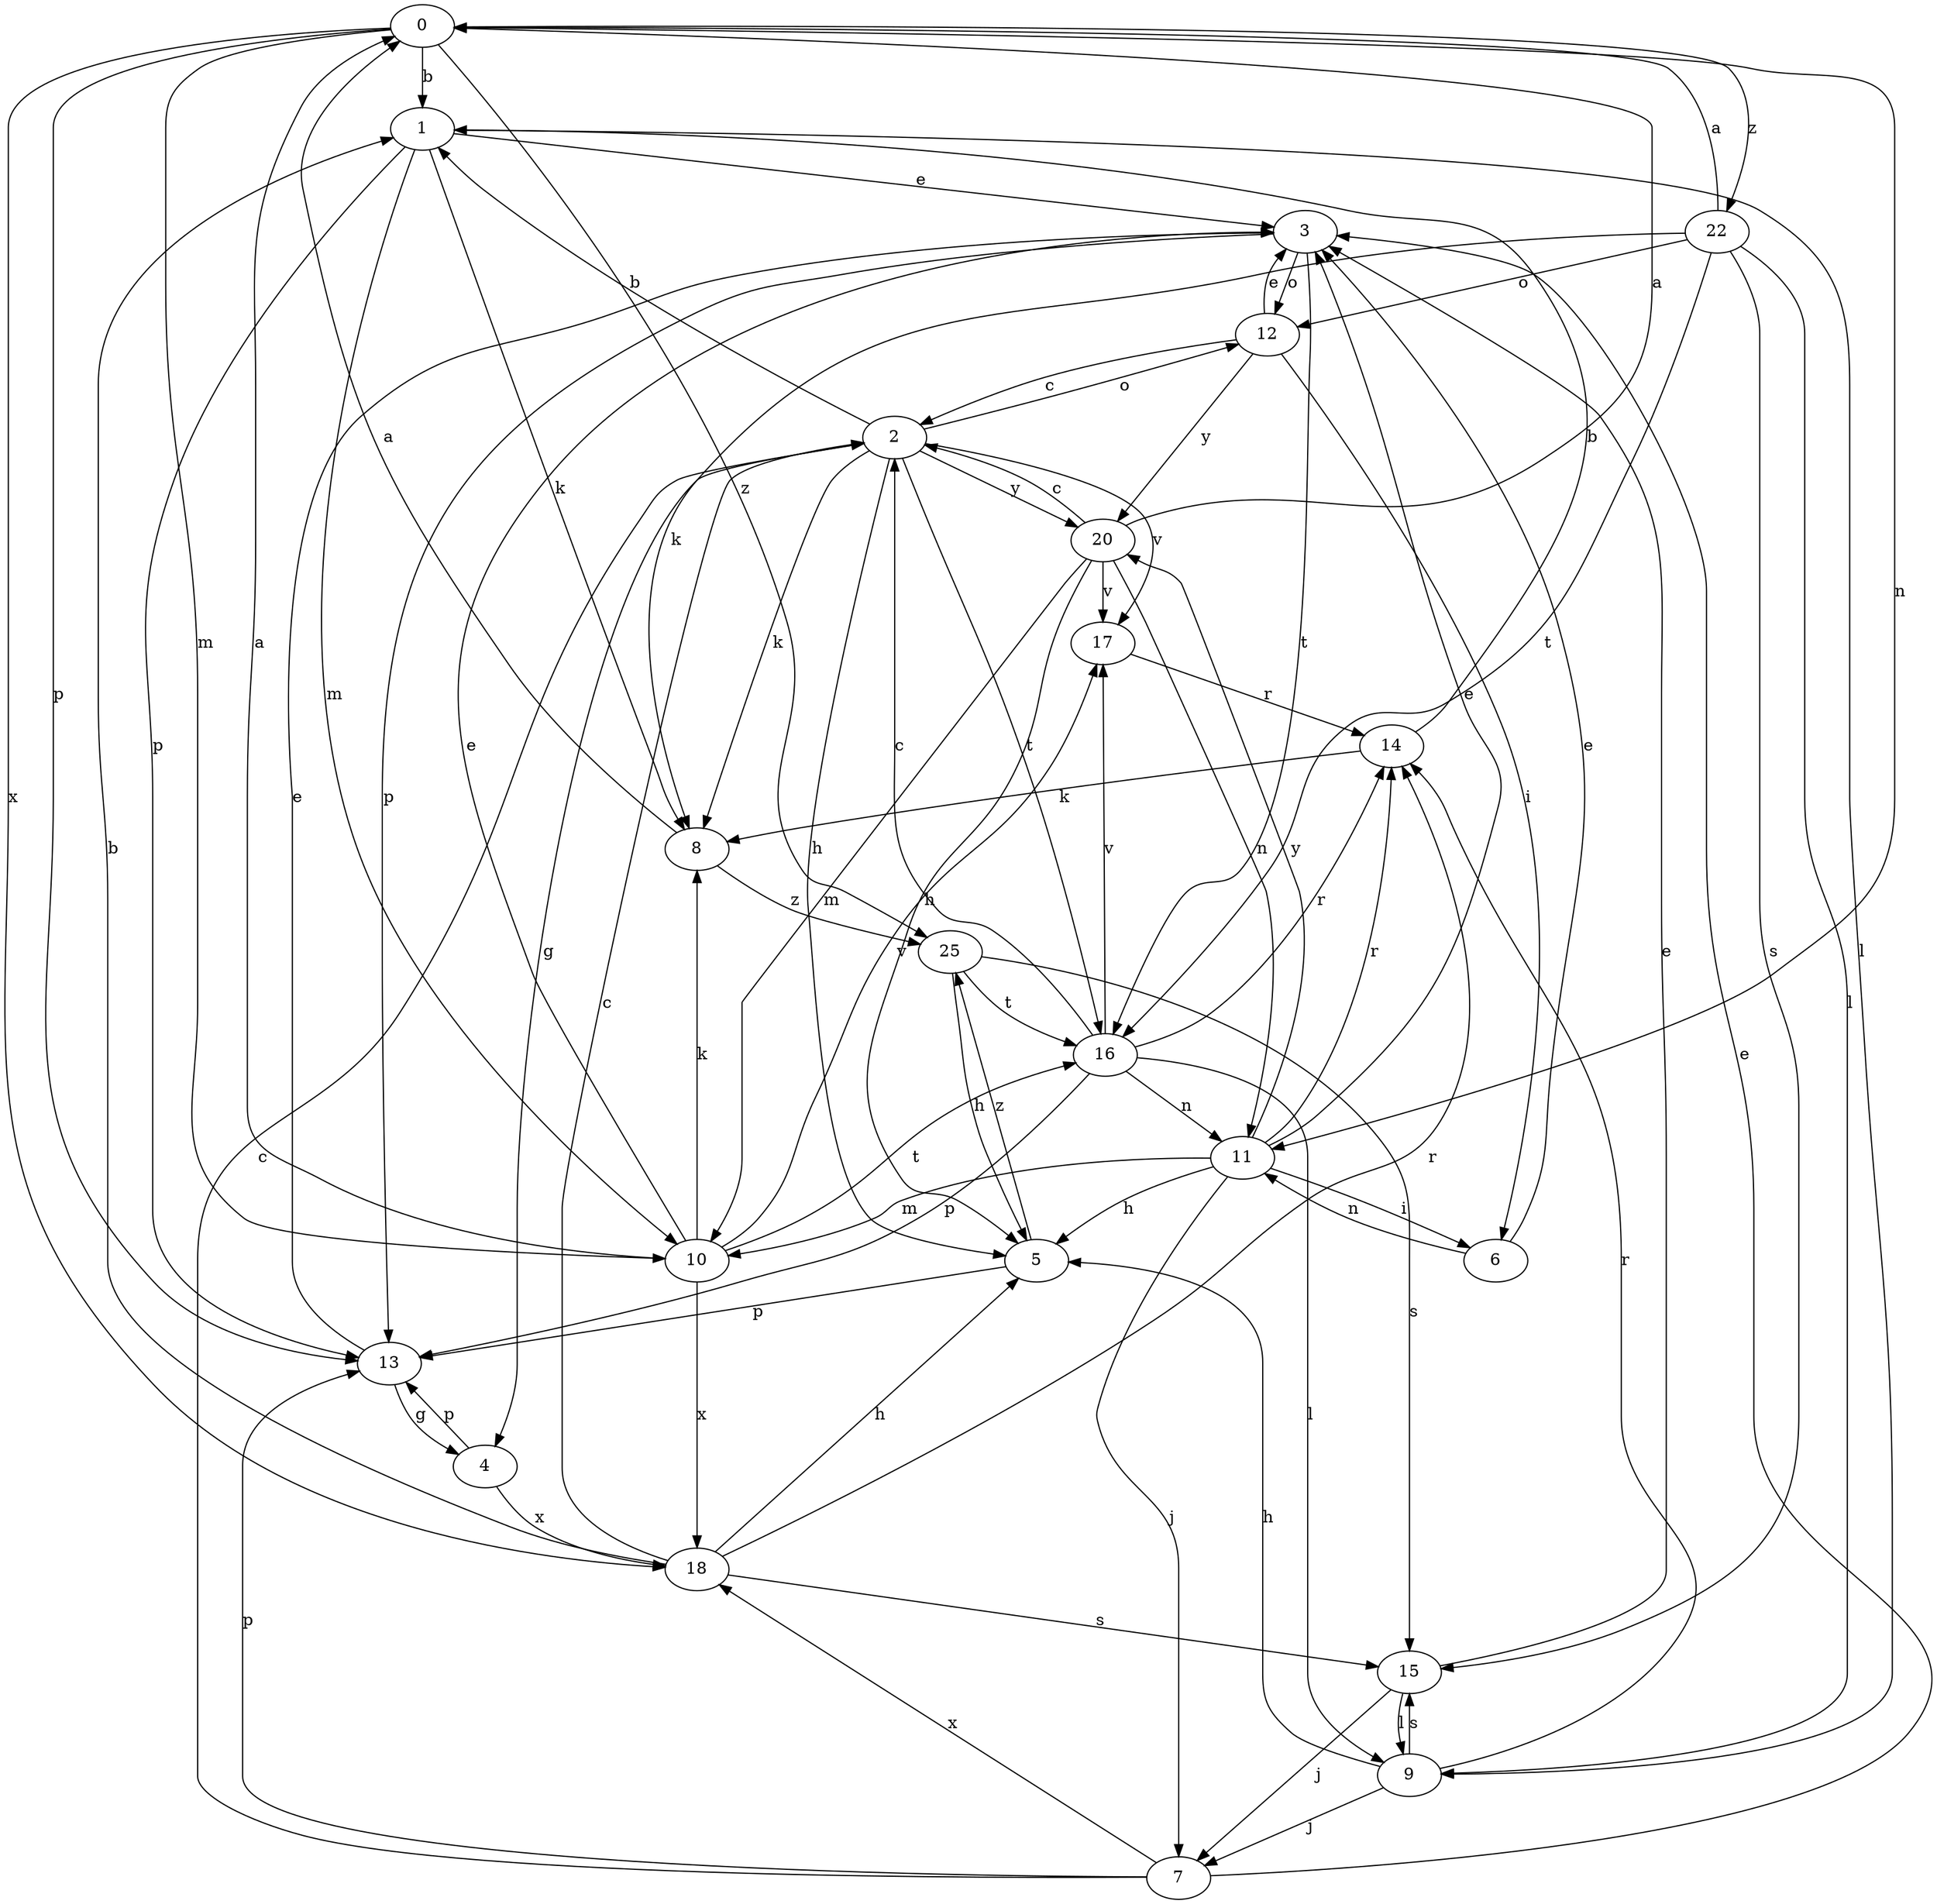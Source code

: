 strict digraph  {
0;
1;
2;
3;
4;
5;
6;
7;
8;
9;
10;
11;
12;
13;
14;
15;
16;
17;
18;
20;
22;
25;
0 -> 1  [label=b];
0 -> 10  [label=m];
0 -> 11  [label=n];
0 -> 13  [label=p];
0 -> 18  [label=x];
0 -> 22  [label=z];
0 -> 25  [label=z];
1 -> 3  [label=e];
1 -> 8  [label=k];
1 -> 9  [label=l];
1 -> 10  [label=m];
1 -> 13  [label=p];
2 -> 1  [label=b];
2 -> 4  [label=g];
2 -> 5  [label=h];
2 -> 8  [label=k];
2 -> 12  [label=o];
2 -> 16  [label=t];
2 -> 17  [label=v];
2 -> 20  [label=y];
3 -> 12  [label=o];
3 -> 13  [label=p];
3 -> 16  [label=t];
4 -> 13  [label=p];
4 -> 18  [label=x];
5 -> 13  [label=p];
5 -> 25  [label=z];
6 -> 3  [label=e];
6 -> 11  [label=n];
7 -> 2  [label=c];
7 -> 3  [label=e];
7 -> 13  [label=p];
7 -> 18  [label=x];
8 -> 0  [label=a];
8 -> 25  [label=z];
9 -> 5  [label=h];
9 -> 7  [label=j];
9 -> 14  [label=r];
9 -> 15  [label=s];
10 -> 0  [label=a];
10 -> 3  [label=e];
10 -> 8  [label=k];
10 -> 16  [label=t];
10 -> 17  [label=v];
10 -> 18  [label=x];
11 -> 3  [label=e];
11 -> 5  [label=h];
11 -> 6  [label=i];
11 -> 7  [label=j];
11 -> 10  [label=m];
11 -> 14  [label=r];
11 -> 20  [label=y];
12 -> 2  [label=c];
12 -> 3  [label=e];
12 -> 6  [label=i];
12 -> 20  [label=y];
13 -> 3  [label=e];
13 -> 4  [label=g];
14 -> 1  [label=b];
14 -> 8  [label=k];
15 -> 3  [label=e];
15 -> 7  [label=j];
15 -> 9  [label=l];
16 -> 2  [label=c];
16 -> 9  [label=l];
16 -> 11  [label=n];
16 -> 13  [label=p];
16 -> 14  [label=r];
16 -> 17  [label=v];
17 -> 14  [label=r];
18 -> 1  [label=b];
18 -> 2  [label=c];
18 -> 5  [label=h];
18 -> 14  [label=r];
18 -> 15  [label=s];
20 -> 0  [label=a];
20 -> 2  [label=c];
20 -> 5  [label=h];
20 -> 10  [label=m];
20 -> 11  [label=n];
20 -> 17  [label=v];
22 -> 0  [label=a];
22 -> 8  [label=k];
22 -> 9  [label=l];
22 -> 12  [label=o];
22 -> 15  [label=s];
22 -> 16  [label=t];
25 -> 5  [label=h];
25 -> 15  [label=s];
25 -> 16  [label=t];
}
